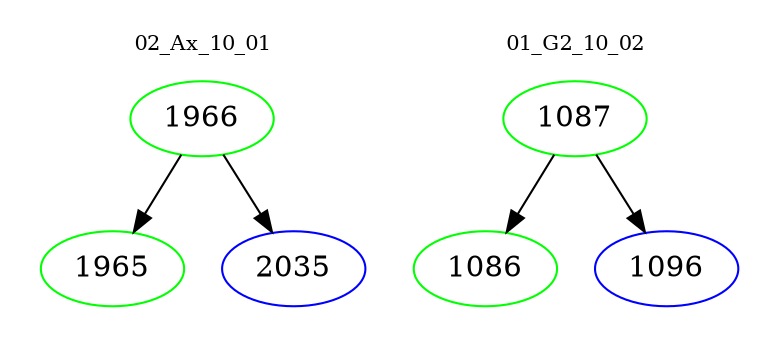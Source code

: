 digraph{
subgraph cluster_0 {
color = white
label = "02_Ax_10_01";
fontsize=10;
T0_1966 [label="1966", color="green"]
T0_1966 -> T0_1965 [color="black"]
T0_1965 [label="1965", color="green"]
T0_1966 -> T0_2035 [color="black"]
T0_2035 [label="2035", color="blue"]
}
subgraph cluster_1 {
color = white
label = "01_G2_10_02";
fontsize=10;
T1_1087 [label="1087", color="green"]
T1_1087 -> T1_1086 [color="black"]
T1_1086 [label="1086", color="green"]
T1_1087 -> T1_1096 [color="black"]
T1_1096 [label="1096", color="blue"]
}
}

